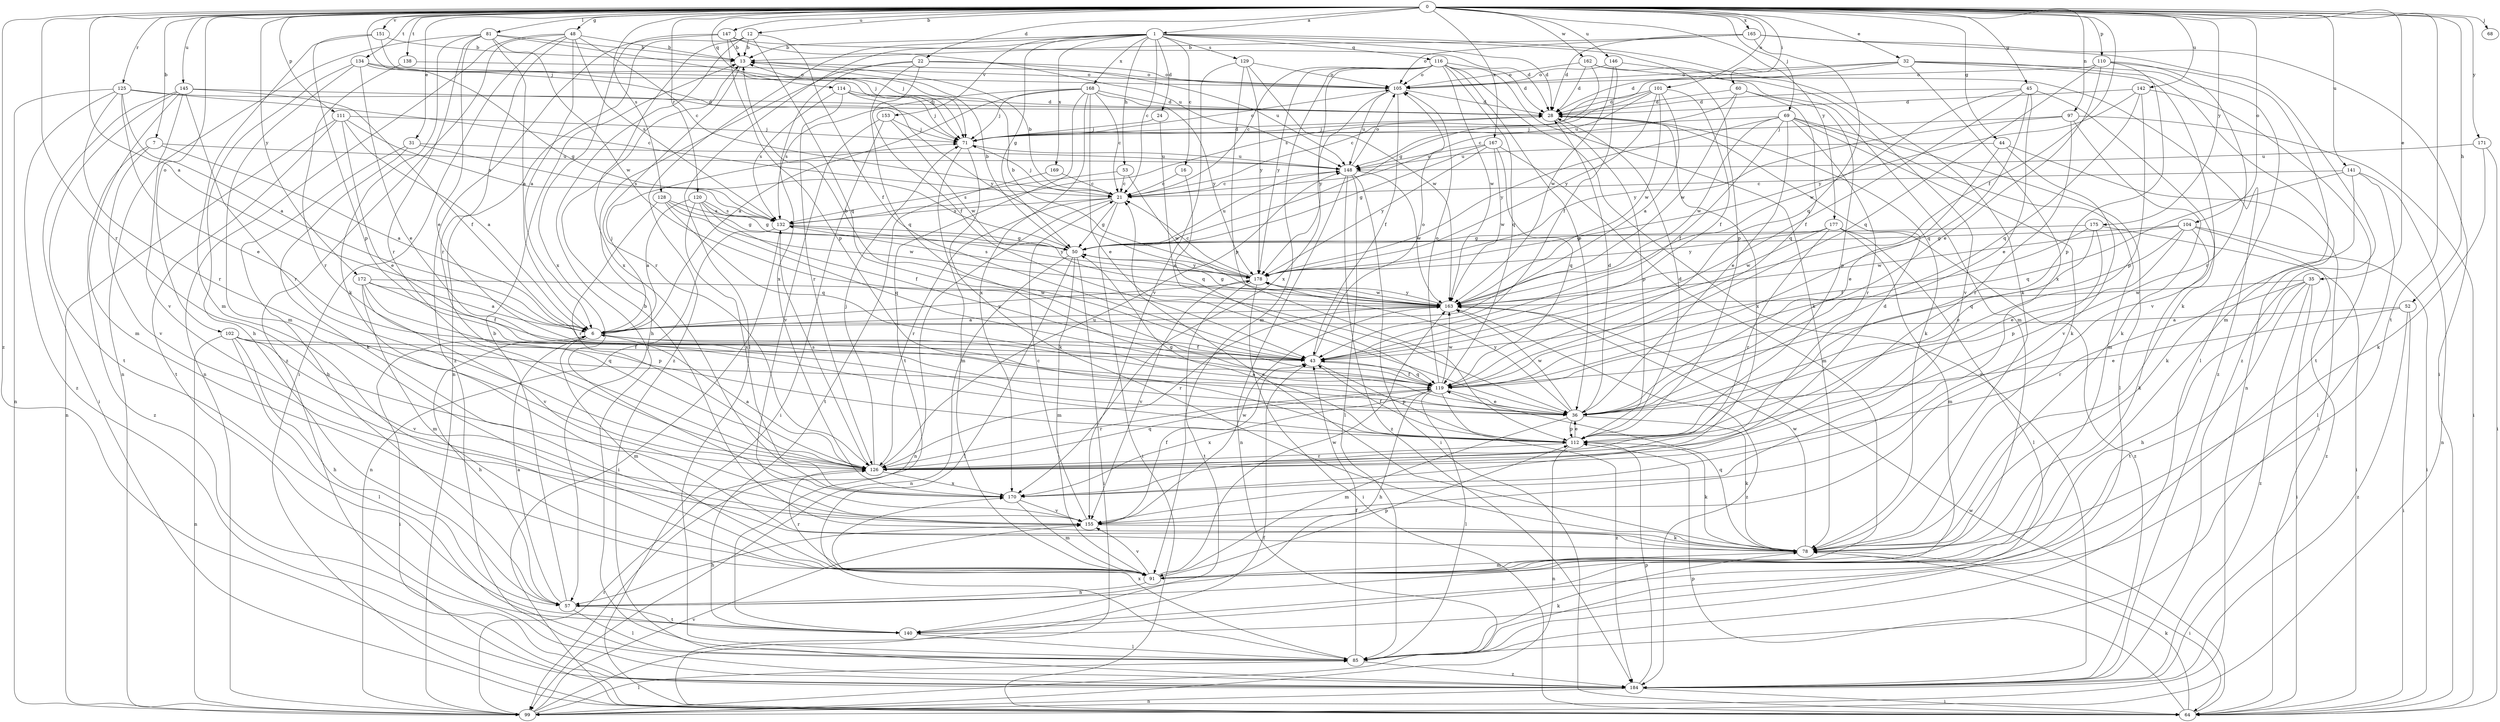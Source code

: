 strict digraph  {
0;
1;
6;
7;
12;
13;
16;
21;
22;
24;
28;
31;
32;
35;
36;
43;
44;
45;
48;
50;
52;
53;
57;
60;
64;
68;
69;
71;
78;
81;
85;
91;
97;
99;
101;
102;
104;
105;
110;
111;
112;
114;
116;
119;
120;
125;
126;
128;
129;
132;
134;
138;
140;
141;
142;
145;
146;
147;
148;
151;
153;
155;
162;
163;
165;
167;
168;
169;
170;
171;
172;
175;
177;
178;
184;
0 -> 1  [label=a];
0 -> 6  [label=a];
0 -> 7  [label=b];
0 -> 12  [label=b];
0 -> 22  [label=d];
0 -> 31  [label=e];
0 -> 32  [label=e];
0 -> 35  [label=e];
0 -> 43  [label=f];
0 -> 44  [label=g];
0 -> 45  [label=g];
0 -> 48  [label=g];
0 -> 52  [label=h];
0 -> 60  [label=i];
0 -> 68  [label=j];
0 -> 69  [label=j];
0 -> 71  [label=j];
0 -> 81  [label=l];
0 -> 97  [label=n];
0 -> 101  [label=o];
0 -> 102  [label=o];
0 -> 104  [label=o];
0 -> 110  [label=p];
0 -> 111  [label=p];
0 -> 114  [label=q];
0 -> 120  [label=r];
0 -> 125  [label=r];
0 -> 126  [label=r];
0 -> 128  [label=s];
0 -> 134  [label=t];
0 -> 138  [label=t];
0 -> 140  [label=t];
0 -> 141  [label=u];
0 -> 142  [label=u];
0 -> 145  [label=u];
0 -> 146  [label=u];
0 -> 147  [label=u];
0 -> 151  [label=v];
0 -> 162  [label=w];
0 -> 165  [label=x];
0 -> 167  [label=x];
0 -> 171  [label=y];
0 -> 172  [label=y];
0 -> 175  [label=y];
0 -> 177  [label=y];
0 -> 184  [label=z];
1 -> 13  [label=b];
1 -> 16  [label=c];
1 -> 21  [label=c];
1 -> 24  [label=d];
1 -> 28  [label=d];
1 -> 50  [label=g];
1 -> 53  [label=h];
1 -> 78  [label=k];
1 -> 85  [label=l];
1 -> 112  [label=p];
1 -> 116  [label=q];
1 -> 129  [label=s];
1 -> 153  [label=v];
1 -> 168  [label=x];
1 -> 169  [label=x];
1 -> 184  [label=z];
6 -> 43  [label=f];
6 -> 57  [label=h];
6 -> 64  [label=i];
6 -> 71  [label=j];
6 -> 91  [label=m];
6 -> 178  [label=y];
7 -> 6  [label=a];
7 -> 148  [label=u];
7 -> 155  [label=v];
7 -> 184  [label=z];
12 -> 13  [label=b];
12 -> 43  [label=f];
12 -> 85  [label=l];
12 -> 99  [label=n];
12 -> 119  [label=q];
12 -> 170  [label=x];
13 -> 105  [label=o];
13 -> 126  [label=r];
16 -> 21  [label=c];
16 -> 119  [label=q];
21 -> 13  [label=b];
21 -> 50  [label=g];
21 -> 64  [label=i];
21 -> 71  [label=j];
21 -> 99  [label=n];
21 -> 126  [label=r];
21 -> 132  [label=s];
22 -> 43  [label=f];
22 -> 57  [label=h];
22 -> 105  [label=o];
22 -> 119  [label=q];
22 -> 148  [label=u];
22 -> 170  [label=x];
24 -> 36  [label=e];
24 -> 71  [label=j];
28 -> 71  [label=j];
28 -> 78  [label=k];
28 -> 112  [label=p];
28 -> 170  [label=x];
31 -> 57  [label=h];
31 -> 78  [label=k];
31 -> 132  [label=s];
31 -> 148  [label=u];
32 -> 28  [label=d];
32 -> 78  [label=k];
32 -> 85  [label=l];
32 -> 99  [label=n];
32 -> 105  [label=o];
32 -> 132  [label=s];
32 -> 170  [label=x];
35 -> 57  [label=h];
35 -> 64  [label=i];
35 -> 126  [label=r];
35 -> 140  [label=t];
35 -> 163  [label=w];
35 -> 184  [label=z];
36 -> 6  [label=a];
36 -> 28  [label=d];
36 -> 78  [label=k];
36 -> 91  [label=m];
36 -> 112  [label=p];
36 -> 163  [label=w];
36 -> 178  [label=y];
43 -> 13  [label=b];
43 -> 105  [label=o];
43 -> 112  [label=p];
43 -> 119  [label=q];
44 -> 36  [label=e];
44 -> 64  [label=i];
44 -> 148  [label=u];
44 -> 155  [label=v];
45 -> 28  [label=d];
45 -> 36  [label=e];
45 -> 43  [label=f];
45 -> 119  [label=q];
45 -> 155  [label=v];
45 -> 163  [label=w];
48 -> 6  [label=a];
48 -> 13  [label=b];
48 -> 21  [label=c];
48 -> 64  [label=i];
48 -> 99  [label=n];
48 -> 126  [label=r];
48 -> 132  [label=s];
48 -> 184  [label=z];
50 -> 13  [label=b];
50 -> 64  [label=i];
50 -> 85  [label=l];
50 -> 91  [label=m];
50 -> 99  [label=n];
50 -> 148  [label=u];
50 -> 178  [label=y];
52 -> 6  [label=a];
52 -> 36  [label=e];
52 -> 64  [label=i];
52 -> 184  [label=z];
53 -> 21  [label=c];
53 -> 132  [label=s];
53 -> 163  [label=w];
57 -> 6  [label=a];
57 -> 13  [label=b];
57 -> 85  [label=l];
57 -> 140  [label=t];
60 -> 21  [label=c];
60 -> 28  [label=d];
60 -> 112  [label=p];
60 -> 119  [label=q];
60 -> 163  [label=w];
64 -> 78  [label=k];
64 -> 112  [label=p];
64 -> 163  [label=w];
69 -> 36  [label=e];
69 -> 43  [label=f];
69 -> 71  [label=j];
69 -> 78  [label=k];
69 -> 85  [label=l];
69 -> 91  [label=m];
69 -> 126  [label=r];
69 -> 163  [label=w];
69 -> 178  [label=y];
71 -> 28  [label=d];
71 -> 78  [label=k];
71 -> 91  [label=m];
71 -> 105  [label=o];
71 -> 148  [label=u];
78 -> 13  [label=b];
78 -> 21  [label=c];
78 -> 64  [label=i];
78 -> 91  [label=m];
78 -> 119  [label=q];
78 -> 163  [label=w];
81 -> 6  [label=a];
81 -> 13  [label=b];
81 -> 36  [label=e];
81 -> 71  [label=j];
81 -> 78  [label=k];
81 -> 99  [label=n];
81 -> 126  [label=r];
81 -> 163  [label=w];
85 -> 43  [label=f];
85 -> 78  [label=k];
85 -> 170  [label=x];
85 -> 184  [label=z];
91 -> 57  [label=h];
91 -> 112  [label=p];
91 -> 126  [label=r];
91 -> 155  [label=v];
91 -> 163  [label=w];
97 -> 64  [label=i];
97 -> 71  [label=j];
97 -> 78  [label=k];
97 -> 126  [label=r];
97 -> 178  [label=y];
99 -> 43  [label=f];
99 -> 85  [label=l];
99 -> 126  [label=r];
99 -> 155  [label=v];
101 -> 6  [label=a];
101 -> 21  [label=c];
101 -> 28  [label=d];
101 -> 43  [label=f];
101 -> 148  [label=u];
101 -> 163  [label=w];
101 -> 178  [label=y];
102 -> 43  [label=f];
102 -> 57  [label=h];
102 -> 85  [label=l];
102 -> 99  [label=n];
102 -> 119  [label=q];
102 -> 155  [label=v];
104 -> 36  [label=e];
104 -> 50  [label=g];
104 -> 64  [label=i];
104 -> 78  [label=k];
104 -> 119  [label=q];
104 -> 163  [label=w];
104 -> 184  [label=z];
105 -> 28  [label=d];
105 -> 43  [label=f];
105 -> 148  [label=u];
105 -> 178  [label=y];
110 -> 36  [label=e];
110 -> 91  [label=m];
110 -> 105  [label=o];
110 -> 112  [label=p];
110 -> 119  [label=q];
110 -> 126  [label=r];
111 -> 6  [label=a];
111 -> 36  [label=e];
111 -> 71  [label=j];
111 -> 99  [label=n];
111 -> 132  [label=s];
111 -> 140  [label=t];
112 -> 28  [label=d];
112 -> 36  [label=e];
112 -> 43  [label=f];
112 -> 50  [label=g];
112 -> 78  [label=k];
112 -> 99  [label=n];
112 -> 126  [label=r];
114 -> 28  [label=d];
114 -> 71  [label=j];
114 -> 126  [label=r];
114 -> 132  [label=s];
114 -> 178  [label=y];
116 -> 21  [label=c];
116 -> 28  [label=d];
116 -> 36  [label=e];
116 -> 78  [label=k];
116 -> 91  [label=m];
116 -> 105  [label=o];
116 -> 119  [label=q];
116 -> 163  [label=w];
116 -> 170  [label=x];
116 -> 178  [label=y];
116 -> 184  [label=z];
119 -> 36  [label=e];
119 -> 43  [label=f];
119 -> 57  [label=h];
119 -> 85  [label=l];
119 -> 105  [label=o];
119 -> 126  [label=r];
119 -> 163  [label=w];
119 -> 170  [label=x];
119 -> 184  [label=z];
120 -> 6  [label=a];
120 -> 43  [label=f];
120 -> 50  [label=g];
120 -> 119  [label=q];
120 -> 132  [label=s];
120 -> 170  [label=x];
125 -> 6  [label=a];
125 -> 21  [label=c];
125 -> 28  [label=d];
125 -> 36  [label=e];
125 -> 99  [label=n];
125 -> 126  [label=r];
125 -> 184  [label=z];
126 -> 6  [label=a];
126 -> 71  [label=j];
126 -> 119  [label=q];
126 -> 132  [label=s];
126 -> 148  [label=u];
126 -> 170  [label=x];
128 -> 50  [label=g];
128 -> 119  [label=q];
128 -> 126  [label=r];
128 -> 132  [label=s];
128 -> 163  [label=w];
129 -> 105  [label=o];
129 -> 112  [label=p];
129 -> 155  [label=v];
129 -> 163  [label=w];
129 -> 178  [label=y];
132 -> 50  [label=g];
132 -> 64  [label=i];
132 -> 99  [label=n];
132 -> 178  [label=y];
134 -> 36  [label=e];
134 -> 50  [label=g];
134 -> 57  [label=h];
134 -> 71  [label=j];
134 -> 91  [label=m];
134 -> 105  [label=o];
138 -> 105  [label=o];
138 -> 126  [label=r];
140 -> 85  [label=l];
141 -> 21  [label=c];
141 -> 78  [label=k];
141 -> 85  [label=l];
141 -> 99  [label=n];
141 -> 119  [label=q];
142 -> 28  [label=d];
142 -> 112  [label=p];
142 -> 119  [label=q];
142 -> 140  [label=t];
142 -> 178  [label=y];
145 -> 28  [label=d];
145 -> 43  [label=f];
145 -> 64  [label=i];
145 -> 91  [label=m];
145 -> 126  [label=r];
145 -> 140  [label=t];
145 -> 155  [label=v];
146 -> 43  [label=f];
146 -> 105  [label=o];
146 -> 163  [label=w];
146 -> 184  [label=z];
147 -> 13  [label=b];
147 -> 28  [label=d];
147 -> 112  [label=p];
147 -> 148  [label=u];
147 -> 170  [label=x];
147 -> 184  [label=z];
148 -> 21  [label=c];
148 -> 64  [label=i];
148 -> 85  [label=l];
148 -> 99  [label=n];
148 -> 105  [label=o];
148 -> 163  [label=w];
148 -> 184  [label=z];
151 -> 13  [label=b];
151 -> 71  [label=j];
151 -> 91  [label=m];
151 -> 112  [label=p];
153 -> 64  [label=i];
153 -> 71  [label=j];
153 -> 155  [label=v];
153 -> 163  [label=w];
155 -> 21  [label=c];
155 -> 43  [label=f];
155 -> 57  [label=h];
155 -> 78  [label=k];
155 -> 163  [label=w];
162 -> 28  [label=d];
162 -> 50  [label=g];
162 -> 91  [label=m];
162 -> 105  [label=o];
162 -> 155  [label=v];
163 -> 6  [label=a];
163 -> 50  [label=g];
163 -> 126  [label=r];
163 -> 178  [label=y];
163 -> 184  [label=z];
165 -> 13  [label=b];
165 -> 28  [label=d];
165 -> 64  [label=i];
165 -> 105  [label=o];
165 -> 119  [label=q];
165 -> 184  [label=z];
167 -> 50  [label=g];
167 -> 91  [label=m];
167 -> 119  [label=q];
167 -> 148  [label=u];
167 -> 163  [label=w];
167 -> 178  [label=y];
168 -> 6  [label=a];
168 -> 21  [label=c];
168 -> 28  [label=d];
168 -> 36  [label=e];
168 -> 71  [label=j];
168 -> 132  [label=s];
168 -> 140  [label=t];
168 -> 170  [label=x];
168 -> 178  [label=y];
169 -> 21  [label=c];
169 -> 140  [label=t];
170 -> 28  [label=d];
170 -> 91  [label=m];
170 -> 155  [label=v];
171 -> 64  [label=i];
171 -> 78  [label=k];
171 -> 148  [label=u];
172 -> 6  [label=a];
172 -> 43  [label=f];
172 -> 91  [label=m];
172 -> 112  [label=p];
172 -> 155  [label=v];
172 -> 163  [label=w];
175 -> 36  [label=e];
175 -> 43  [label=f];
175 -> 50  [label=g];
175 -> 64  [label=i];
175 -> 112  [label=p];
177 -> 50  [label=g];
177 -> 85  [label=l];
177 -> 91  [label=m];
177 -> 126  [label=r];
177 -> 163  [label=w];
177 -> 178  [label=y];
177 -> 184  [label=z];
178 -> 13  [label=b];
178 -> 21  [label=c];
178 -> 64  [label=i];
178 -> 132  [label=s];
178 -> 140  [label=t];
178 -> 155  [label=v];
178 -> 163  [label=w];
184 -> 64  [label=i];
184 -> 99  [label=n];
184 -> 112  [label=p];
}
